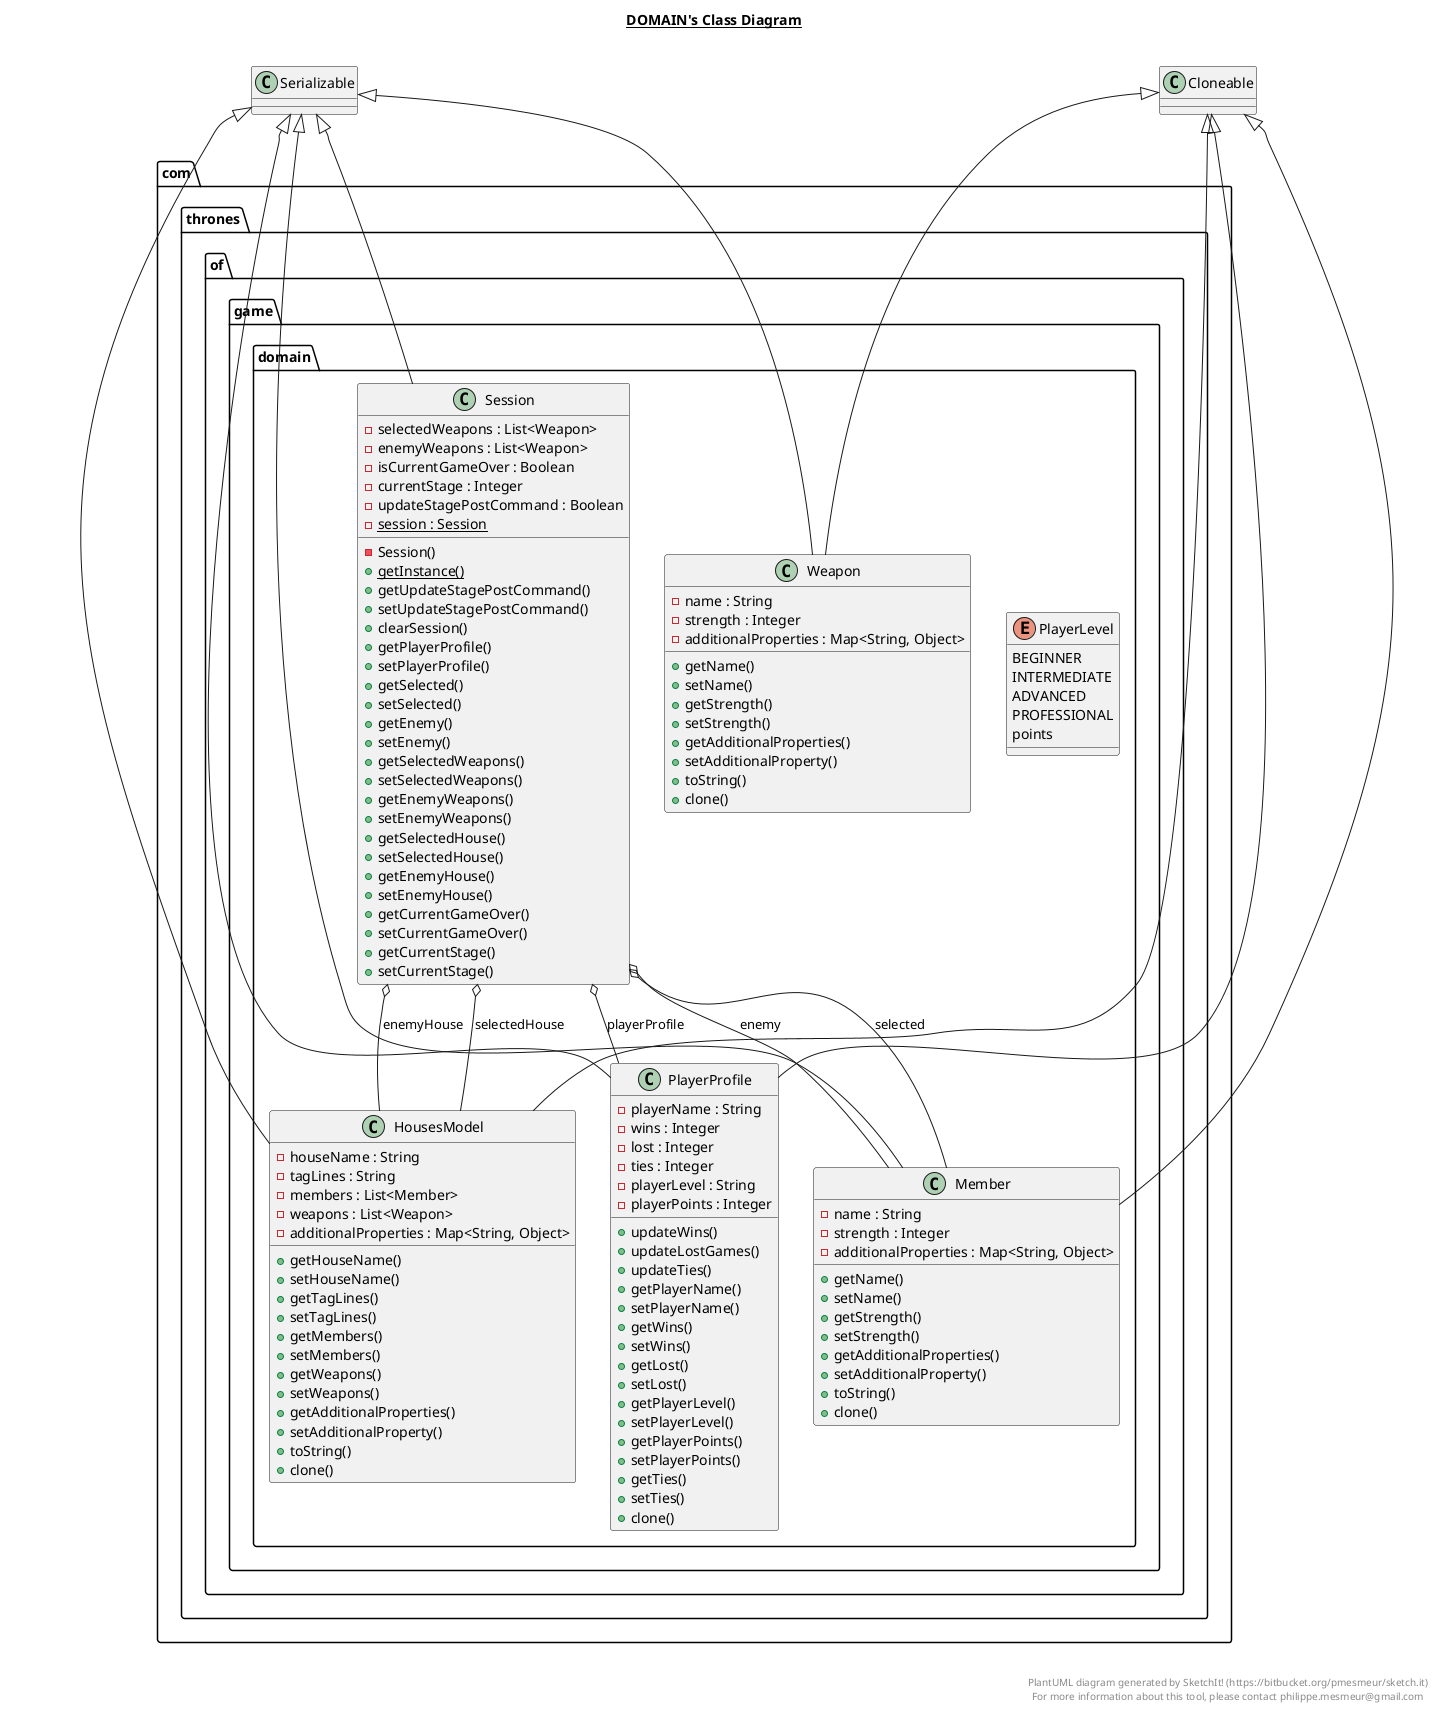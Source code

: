 @startuml

title __DOMAIN's Class Diagram__\n

  package com.thrones.of.game {
    package com.thrones.of.game.domain {
      class HousesModel {
          - houseName : String
          - tagLines : String
          - members : List<Member>
          - weapons : List<Weapon>
          - additionalProperties : Map<String, Object>
          + getHouseName()
          + setHouseName()
          + getTagLines()
          + setTagLines()
          + getMembers()
          + setMembers()
          + getWeapons()
          + setWeapons()
          + getAdditionalProperties()
          + setAdditionalProperty()
          + toString()
          + clone()
      }
    }
  }
  

  package com.thrones.of.game {
    package com.thrones.of.game.domain {
      class Member {
          - name : String
          - strength : Integer
          - additionalProperties : Map<String, Object>
          + getName()
          + setName()
          + getStrength()
          + setStrength()
          + getAdditionalProperties()
          + setAdditionalProperty()
          + toString()
          + clone()
      }
    }
  }
  

  package com.thrones.of.game {
    package com.thrones.of.game.domain {
      enum PlayerLevel {
        BEGINNER
        INTERMEDIATE
        ADVANCED
        PROFESSIONAL
        points
      }
    }
  }
  

  package com.thrones.of.game {
    package com.thrones.of.game.domain {
      class PlayerProfile {
          - playerName : String
          - wins : Integer
          - lost : Integer
          - ties : Integer
          - playerLevel : String
          - playerPoints : Integer
          + updateWins()
          + updateLostGames()
          + updateTies()
          + getPlayerName()
          + setPlayerName()
          + getWins()
          + setWins()
          + getLost()
          + setLost()
          + getPlayerLevel()
          + setPlayerLevel()
          + getPlayerPoints()
          + setPlayerPoints()
          + getTies()
          + setTies()
          + clone()
      }
    }
  }
  

  package com.thrones.of.game {
    package com.thrones.of.game.domain {
      class Session {
          - selectedWeapons : List<Weapon>
          - enemyWeapons : List<Weapon>
          - isCurrentGameOver : Boolean
          - currentStage : Integer
          - updateStagePostCommand : Boolean
          {static} - session : Session
          - Session()
          {static} + getInstance()
          + getUpdateStagePostCommand()
          + setUpdateStagePostCommand()
          + clearSession()
          + getPlayerProfile()
          + setPlayerProfile()
          + getSelected()
          + setSelected()
          + getEnemy()
          + setEnemy()
          + getSelectedWeapons()
          + setSelectedWeapons()
          + getEnemyWeapons()
          + setEnemyWeapons()
          + getSelectedHouse()
          + setSelectedHouse()
          + getEnemyHouse()
          + setEnemyHouse()
          + getCurrentGameOver()
          + setCurrentGameOver()
          + getCurrentStage()
          + setCurrentStage()
      }
    }
  }
  

  package com.thrones.of.game {
    package com.thrones.of.game.domain {
      class Weapon {
          - name : String
          - strength : Integer
          - additionalProperties : Map<String, Object>
          + getName()
          + setName()
          + getStrength()
          + setStrength()
          + getAdditionalProperties()
          + setAdditionalProperty()
          + toString()
          + clone()
      }
    }
  }
  

  HousesModel -up-|> Cloneable
  HousesModel -up-|> Serializable
  Member -up-|> Cloneable
  Member -up-|> Serializable
  PlayerProfile -up-|> Serializable
  PlayerProfile -up-|> Cloneable
  Session -up-|> Serializable
  Session o-- PlayerProfile : playerProfile
  Session o-- Member : selected
  Session o-- Member : enemy
  Session o-- HousesModel : selectedHouse
  Session o-- HousesModel : enemyHouse
  Weapon -up-|> Cloneable
  Weapon -up-|> Serializable


right footer


PlantUML diagram generated by SketchIt! (https://bitbucket.org/pmesmeur/sketch.it)
For more information about this tool, please contact philippe.mesmeur@gmail.com
endfooter

@enduml
